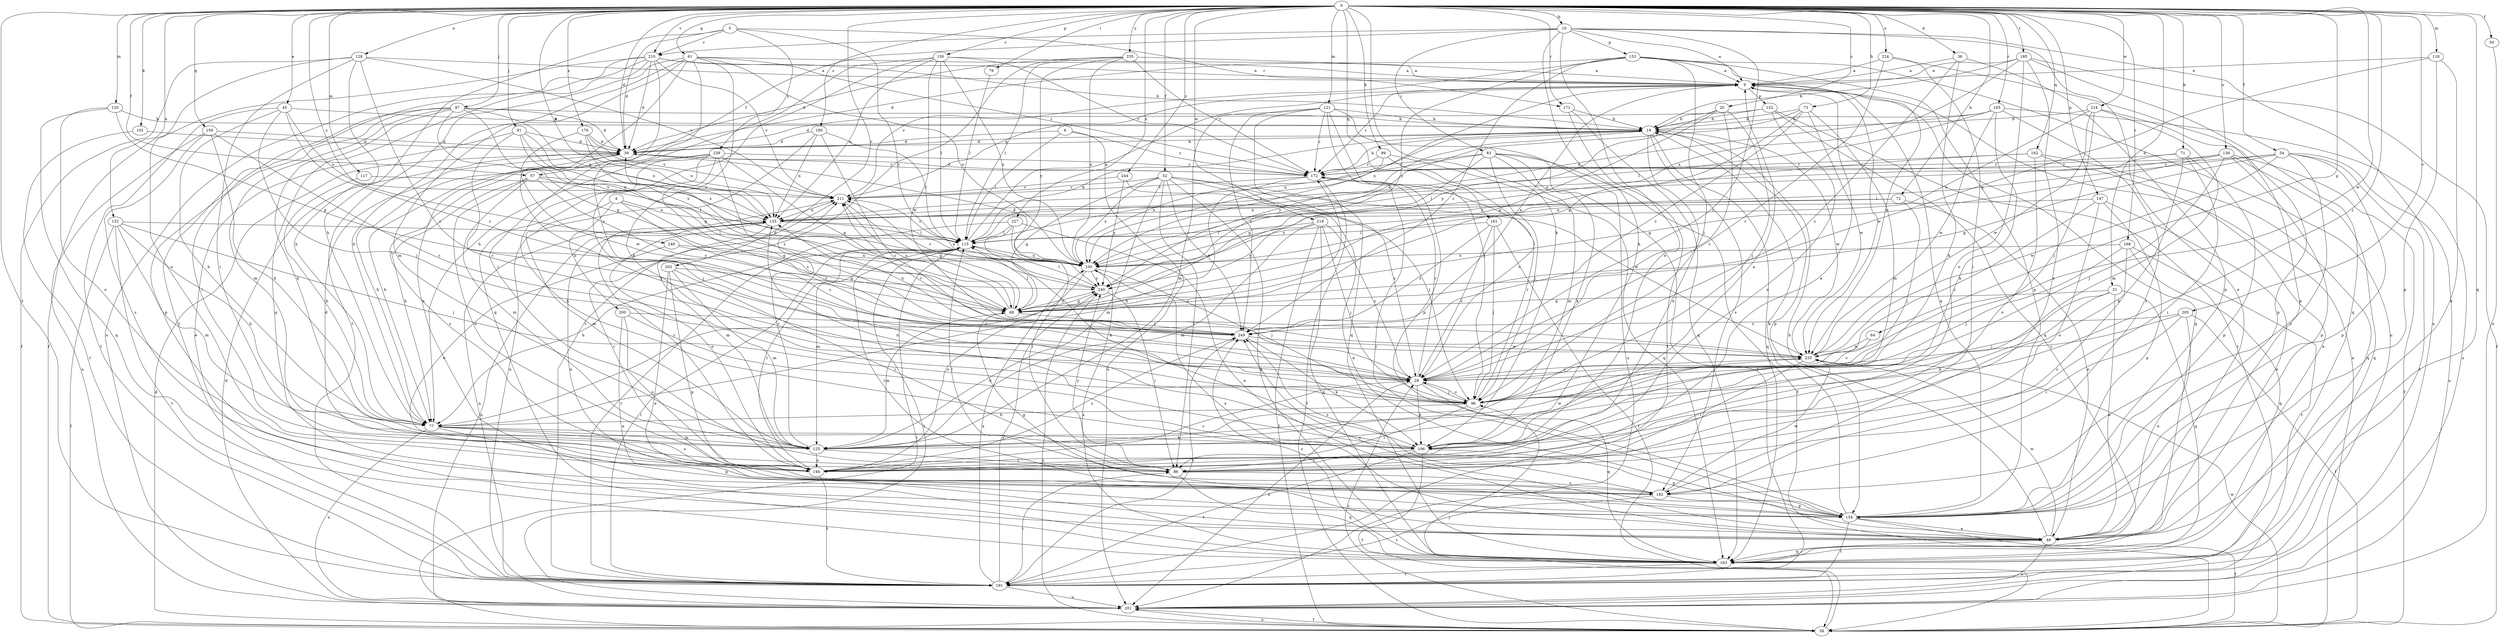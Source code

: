 strict digraph  {
0;
4;
5;
6;
9;
10;
19;
20;
29;
31;
36;
39;
45;
48;
50;
52;
54;
57;
58;
61;
64;
68;
71;
72;
73;
77;
79;
83;
86;
87;
91;
96;
99;
102;
106;
115;
117;
118;
120;
121;
125;
128;
132;
135;
136;
144;
147;
150;
152;
153;
154;
159;
161;
162;
163;
165;
168;
171;
172;
176;
180;
182;
185;
191;
200;
201;
202;
205;
210;
211;
214;
218;
220;
224;
227;
230;
235;
239;
240;
244;
248;
249;
0 -> 10  [label=b];
0 -> 20  [label=c];
0 -> 31  [label=d];
0 -> 36  [label=d];
0 -> 39  [label=d];
0 -> 45  [label=e];
0 -> 50  [label=f];
0 -> 52  [label=f];
0 -> 54  [label=f];
0 -> 57  [label=f];
0 -> 61  [label=g];
0 -> 64  [label=g];
0 -> 71  [label=h];
0 -> 72  [label=h];
0 -> 73  [label=h];
0 -> 79  [label=i];
0 -> 87  [label=j];
0 -> 91  [label=j];
0 -> 96  [label=j];
0 -> 99  [label=k];
0 -> 102  [label=k];
0 -> 106  [label=k];
0 -> 117  [label=m];
0 -> 118  [label=m];
0 -> 120  [label=m];
0 -> 121  [label=m];
0 -> 128  [label=n];
0 -> 132  [label=n];
0 -> 135  [label=n];
0 -> 136  [label=o];
0 -> 147  [label=p];
0 -> 150  [label=p];
0 -> 159  [label=q];
0 -> 161  [label=q];
0 -> 162  [label=q];
0 -> 163  [label=q];
0 -> 165  [label=r];
0 -> 168  [label=r];
0 -> 171  [label=r];
0 -> 176  [label=s];
0 -> 180  [label=s];
0 -> 185  [label=t];
0 -> 191  [label=t];
0 -> 202  [label=v];
0 -> 205  [label=v];
0 -> 210  [label=v];
0 -> 214  [label=w];
0 -> 218  [label=w];
0 -> 220  [label=w];
0 -> 224  [label=x];
0 -> 227  [label=x];
0 -> 235  [label=y];
0 -> 244  [label=z];
0 -> 248  [label=z];
4 -> 29  [label=c];
4 -> 68  [label=g];
4 -> 125  [label=m];
4 -> 135  [label=n];
4 -> 200  [label=u];
5 -> 39  [label=d];
5 -> 77  [label=h];
5 -> 171  [label=r];
5 -> 210  [label=v];
5 -> 239  [label=y];
5 -> 240  [label=y];
6 -> 39  [label=d];
6 -> 115  [label=l];
6 -> 172  [label=r];
6 -> 201  [label=u];
9 -> 152  [label=p];
9 -> 163  [label=q];
9 -> 172  [label=r];
9 -> 220  [label=w];
9 -> 230  [label=x];
10 -> 9  [label=a];
10 -> 29  [label=c];
10 -> 48  [label=e];
10 -> 57  [label=f];
10 -> 83  [label=i];
10 -> 106  [label=k];
10 -> 144  [label=o];
10 -> 153  [label=p];
10 -> 201  [label=u];
10 -> 210  [label=v];
19 -> 39  [label=d];
19 -> 144  [label=o];
19 -> 154  [label=p];
19 -> 163  [label=q];
19 -> 182  [label=s];
19 -> 220  [label=w];
19 -> 230  [label=x];
19 -> 240  [label=y];
20 -> 19  [label=b];
20 -> 29  [label=c];
20 -> 68  [label=g];
20 -> 96  [label=j];
20 -> 240  [label=y];
29 -> 96  [label=j];
29 -> 106  [label=k];
29 -> 163  [label=q];
29 -> 172  [label=r];
29 -> 201  [label=u];
31 -> 48  [label=e];
31 -> 68  [label=g];
31 -> 96  [label=j];
31 -> 106  [label=k];
31 -> 163  [label=q];
36 -> 9  [label=a];
36 -> 29  [label=c];
36 -> 106  [label=k];
36 -> 154  [label=p];
39 -> 19  [label=b];
39 -> 77  [label=h];
39 -> 96  [label=j];
39 -> 172  [label=r];
45 -> 19  [label=b];
45 -> 77  [label=h];
45 -> 96  [label=j];
45 -> 135  [label=n];
45 -> 191  [label=t];
45 -> 249  [label=z];
48 -> 19  [label=b];
48 -> 163  [label=q];
48 -> 201  [label=u];
48 -> 220  [label=w];
48 -> 230  [label=x];
48 -> 249  [label=z];
50 -> 201  [label=u];
52 -> 29  [label=c];
52 -> 48  [label=e];
52 -> 68  [label=g];
52 -> 86  [label=i];
52 -> 125  [label=m];
52 -> 163  [label=q];
52 -> 211  [label=v];
52 -> 220  [label=w];
52 -> 230  [label=x];
52 -> 249  [label=z];
54 -> 68  [label=g];
54 -> 115  [label=l];
54 -> 154  [label=p];
54 -> 172  [label=r];
54 -> 182  [label=s];
54 -> 191  [label=t];
54 -> 201  [label=u];
54 -> 220  [label=w];
57 -> 77  [label=h];
57 -> 115  [label=l];
57 -> 125  [label=m];
57 -> 144  [label=o];
57 -> 211  [label=v];
57 -> 249  [label=z];
58 -> 9  [label=a];
58 -> 29  [label=c];
58 -> 39  [label=d];
58 -> 96  [label=j];
58 -> 115  [label=l];
58 -> 201  [label=u];
58 -> 220  [label=w];
58 -> 240  [label=y];
61 -> 9  [label=a];
61 -> 48  [label=e];
61 -> 77  [label=h];
61 -> 86  [label=i];
61 -> 106  [label=k];
61 -> 125  [label=m];
61 -> 172  [label=r];
61 -> 191  [label=t];
61 -> 230  [label=x];
64 -> 29  [label=c];
64 -> 220  [label=w];
68 -> 39  [label=d];
68 -> 115  [label=l];
68 -> 125  [label=m];
68 -> 211  [label=v];
68 -> 240  [label=y];
68 -> 249  [label=z];
71 -> 86  [label=i];
71 -> 106  [label=k];
71 -> 135  [label=n];
71 -> 154  [label=p];
71 -> 172  [label=r];
72 -> 48  [label=e];
72 -> 96  [label=j];
72 -> 135  [label=n];
72 -> 230  [label=x];
73 -> 19  [label=b];
73 -> 68  [label=g];
73 -> 125  [label=m];
73 -> 220  [label=w];
73 -> 230  [label=x];
73 -> 249  [label=z];
77 -> 106  [label=k];
77 -> 125  [label=m];
77 -> 144  [label=o];
77 -> 154  [label=p];
77 -> 172  [label=r];
77 -> 201  [label=u];
79 -> 115  [label=l];
83 -> 58  [label=f];
83 -> 68  [label=g];
83 -> 96  [label=j];
83 -> 106  [label=k];
83 -> 125  [label=m];
83 -> 135  [label=n];
83 -> 172  [label=r];
83 -> 191  [label=t];
86 -> 9  [label=a];
86 -> 163  [label=q];
86 -> 182  [label=s];
86 -> 240  [label=y];
87 -> 19  [label=b];
87 -> 39  [label=d];
87 -> 68  [label=g];
87 -> 86  [label=i];
87 -> 106  [label=k];
87 -> 125  [label=m];
87 -> 135  [label=n];
87 -> 154  [label=p];
87 -> 230  [label=x];
91 -> 29  [label=c];
91 -> 39  [label=d];
91 -> 48  [label=e];
91 -> 68  [label=g];
91 -> 135  [label=n];
91 -> 230  [label=x];
96 -> 29  [label=c];
96 -> 77  [label=h];
96 -> 86  [label=i];
96 -> 172  [label=r];
99 -> 29  [label=c];
99 -> 163  [label=q];
99 -> 172  [label=r];
99 -> 230  [label=x];
102 -> 39  [label=d];
102 -> 191  [label=t];
106 -> 9  [label=a];
106 -> 58  [label=f];
106 -> 86  [label=i];
106 -> 135  [label=n];
106 -> 154  [label=p];
106 -> 191  [label=t];
115 -> 9  [label=a];
115 -> 19  [label=b];
115 -> 77  [label=h];
115 -> 125  [label=m];
115 -> 211  [label=v];
115 -> 230  [label=x];
117 -> 77  [label=h];
117 -> 211  [label=v];
118 -> 9  [label=a];
118 -> 48  [label=e];
118 -> 68  [label=g];
118 -> 154  [label=p];
120 -> 19  [label=b];
120 -> 68  [label=g];
120 -> 144  [label=o];
120 -> 163  [label=q];
121 -> 19  [label=b];
121 -> 96  [label=j];
121 -> 125  [label=m];
121 -> 154  [label=p];
121 -> 163  [label=q];
121 -> 172  [label=r];
121 -> 201  [label=u];
121 -> 249  [label=z];
125 -> 86  [label=i];
125 -> 144  [label=o];
125 -> 211  [label=v];
125 -> 220  [label=w];
128 -> 9  [label=a];
128 -> 29  [label=c];
128 -> 58  [label=f];
128 -> 77  [label=h];
128 -> 86  [label=i];
128 -> 144  [label=o];
128 -> 211  [label=v];
132 -> 58  [label=f];
132 -> 77  [label=h];
132 -> 96  [label=j];
132 -> 115  [label=l];
132 -> 125  [label=m];
132 -> 191  [label=t];
135 -> 115  [label=l];
135 -> 125  [label=m];
135 -> 144  [label=o];
135 -> 230  [label=x];
136 -> 58  [label=f];
136 -> 68  [label=g];
136 -> 96  [label=j];
136 -> 115  [label=l];
136 -> 154  [label=p];
136 -> 163  [label=q];
136 -> 172  [label=r];
144 -> 29  [label=c];
144 -> 39  [label=d];
144 -> 115  [label=l];
144 -> 191  [label=t];
144 -> 211  [label=v];
144 -> 249  [label=z];
147 -> 29  [label=c];
147 -> 48  [label=e];
147 -> 135  [label=n];
147 -> 144  [label=o];
147 -> 154  [label=p];
150 -> 9  [label=a];
150 -> 77  [label=h];
150 -> 115  [label=l];
150 -> 135  [label=n];
150 -> 163  [label=q];
150 -> 172  [label=r];
150 -> 220  [label=w];
150 -> 230  [label=x];
152 -> 19  [label=b];
152 -> 39  [label=d];
152 -> 144  [label=o];
152 -> 163  [label=q];
152 -> 191  [label=t];
153 -> 9  [label=a];
153 -> 39  [label=d];
153 -> 96  [label=j];
153 -> 154  [label=p];
153 -> 201  [label=u];
153 -> 211  [label=v];
153 -> 220  [label=w];
153 -> 240  [label=y];
153 -> 249  [label=z];
154 -> 9  [label=a];
154 -> 19  [label=b];
154 -> 48  [label=e];
154 -> 58  [label=f];
154 -> 68  [label=g];
154 -> 115  [label=l];
154 -> 135  [label=n];
154 -> 172  [label=r];
154 -> 191  [label=t];
159 -> 29  [label=c];
159 -> 39  [label=d];
159 -> 77  [label=h];
159 -> 182  [label=s];
159 -> 201  [label=u];
161 -> 29  [label=c];
161 -> 58  [label=f];
161 -> 96  [label=j];
161 -> 115  [label=l];
161 -> 249  [label=z];
162 -> 48  [label=e];
162 -> 144  [label=o];
162 -> 163  [label=q];
162 -> 172  [label=r];
162 -> 230  [label=x];
163 -> 191  [label=t];
163 -> 230  [label=x];
163 -> 249  [label=z];
165 -> 19  [label=b];
165 -> 106  [label=k];
165 -> 115  [label=l];
165 -> 135  [label=n];
165 -> 182  [label=s];
165 -> 201  [label=u];
165 -> 220  [label=w];
168 -> 96  [label=j];
168 -> 163  [label=q];
168 -> 182  [label=s];
168 -> 191  [label=t];
168 -> 230  [label=x];
171 -> 19  [label=b];
171 -> 163  [label=q];
171 -> 191  [label=t];
172 -> 19  [label=b];
172 -> 39  [label=d];
172 -> 58  [label=f];
172 -> 77  [label=h];
172 -> 211  [label=v];
176 -> 39  [label=d];
176 -> 135  [label=n];
176 -> 211  [label=v];
176 -> 220  [label=w];
176 -> 230  [label=x];
180 -> 29  [label=c];
180 -> 39  [label=d];
180 -> 115  [label=l];
180 -> 135  [label=n];
180 -> 201  [label=u];
182 -> 115  [label=l];
182 -> 154  [label=p];
182 -> 191  [label=t];
182 -> 211  [label=v];
182 -> 220  [label=w];
182 -> 249  [label=z];
185 -> 9  [label=a];
185 -> 19  [label=b];
185 -> 58  [label=f];
185 -> 144  [label=o];
185 -> 163  [label=q];
185 -> 182  [label=s];
185 -> 230  [label=x];
191 -> 86  [label=i];
191 -> 115  [label=l];
191 -> 135  [label=n];
191 -> 201  [label=u];
191 -> 230  [label=x];
191 -> 240  [label=y];
200 -> 48  [label=e];
200 -> 106  [label=k];
200 -> 144  [label=o];
200 -> 249  [label=z];
201 -> 39  [label=d];
201 -> 58  [label=f];
201 -> 115  [label=l];
201 -> 135  [label=n];
202 -> 48  [label=e];
202 -> 86  [label=i];
202 -> 125  [label=m];
202 -> 154  [label=p];
202 -> 240  [label=y];
205 -> 29  [label=c];
205 -> 48  [label=e];
205 -> 58  [label=f];
205 -> 86  [label=i];
205 -> 249  [label=z];
210 -> 9  [label=a];
210 -> 19  [label=b];
210 -> 29  [label=c];
210 -> 39  [label=d];
210 -> 58  [label=f];
210 -> 163  [label=q];
210 -> 191  [label=t];
210 -> 201  [label=u];
210 -> 211  [label=v];
211 -> 9  [label=a];
211 -> 68  [label=g];
211 -> 135  [label=n];
214 -> 19  [label=b];
214 -> 96  [label=j];
214 -> 125  [label=m];
214 -> 154  [label=p];
214 -> 220  [label=w];
214 -> 230  [label=x];
218 -> 29  [label=c];
218 -> 58  [label=f];
218 -> 96  [label=j];
218 -> 115  [label=l];
218 -> 125  [label=m];
218 -> 163  [label=q];
218 -> 240  [label=y];
220 -> 29  [label=c];
220 -> 86  [label=i];
220 -> 211  [label=v];
224 -> 9  [label=a];
224 -> 29  [label=c];
224 -> 48  [label=e];
224 -> 86  [label=i];
227 -> 48  [label=e];
227 -> 86  [label=i];
227 -> 106  [label=k];
227 -> 115  [label=l];
227 -> 191  [label=t];
230 -> 39  [label=d];
230 -> 96  [label=j];
230 -> 144  [label=o];
230 -> 240  [label=y];
235 -> 9  [label=a];
235 -> 39  [label=d];
235 -> 115  [label=l];
235 -> 172  [label=r];
235 -> 191  [label=t];
235 -> 230  [label=x];
235 -> 240  [label=y];
239 -> 29  [label=c];
239 -> 68  [label=g];
239 -> 77  [label=h];
239 -> 96  [label=j];
239 -> 106  [label=k];
239 -> 172  [label=r];
239 -> 182  [label=s];
239 -> 249  [label=z];
240 -> 68  [label=g];
240 -> 86  [label=i];
240 -> 115  [label=l];
240 -> 211  [label=v];
244 -> 96  [label=j];
244 -> 211  [label=v];
244 -> 240  [label=y];
248 -> 68  [label=g];
248 -> 144  [label=o];
248 -> 230  [label=x];
249 -> 9  [label=a];
249 -> 106  [label=k];
249 -> 135  [label=n];
249 -> 191  [label=t];
249 -> 220  [label=w];
}
